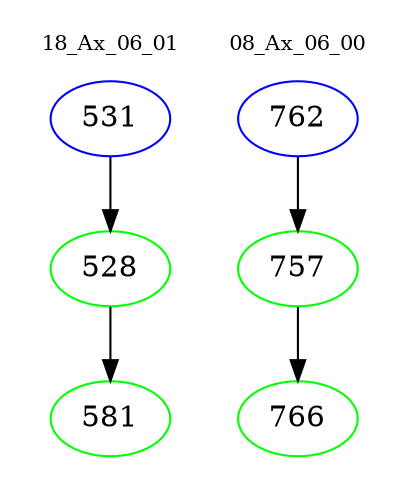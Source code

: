 digraph{
subgraph cluster_0 {
color = white
label = "18_Ax_06_01";
fontsize=10;
T0_531 [label="531", color="blue"]
T0_531 -> T0_528 [color="black"]
T0_528 [label="528", color="green"]
T0_528 -> T0_581 [color="black"]
T0_581 [label="581", color="green"]
}
subgraph cluster_1 {
color = white
label = "08_Ax_06_00";
fontsize=10;
T1_762 [label="762", color="blue"]
T1_762 -> T1_757 [color="black"]
T1_757 [label="757", color="green"]
T1_757 -> T1_766 [color="black"]
T1_766 [label="766", color="green"]
}
}
